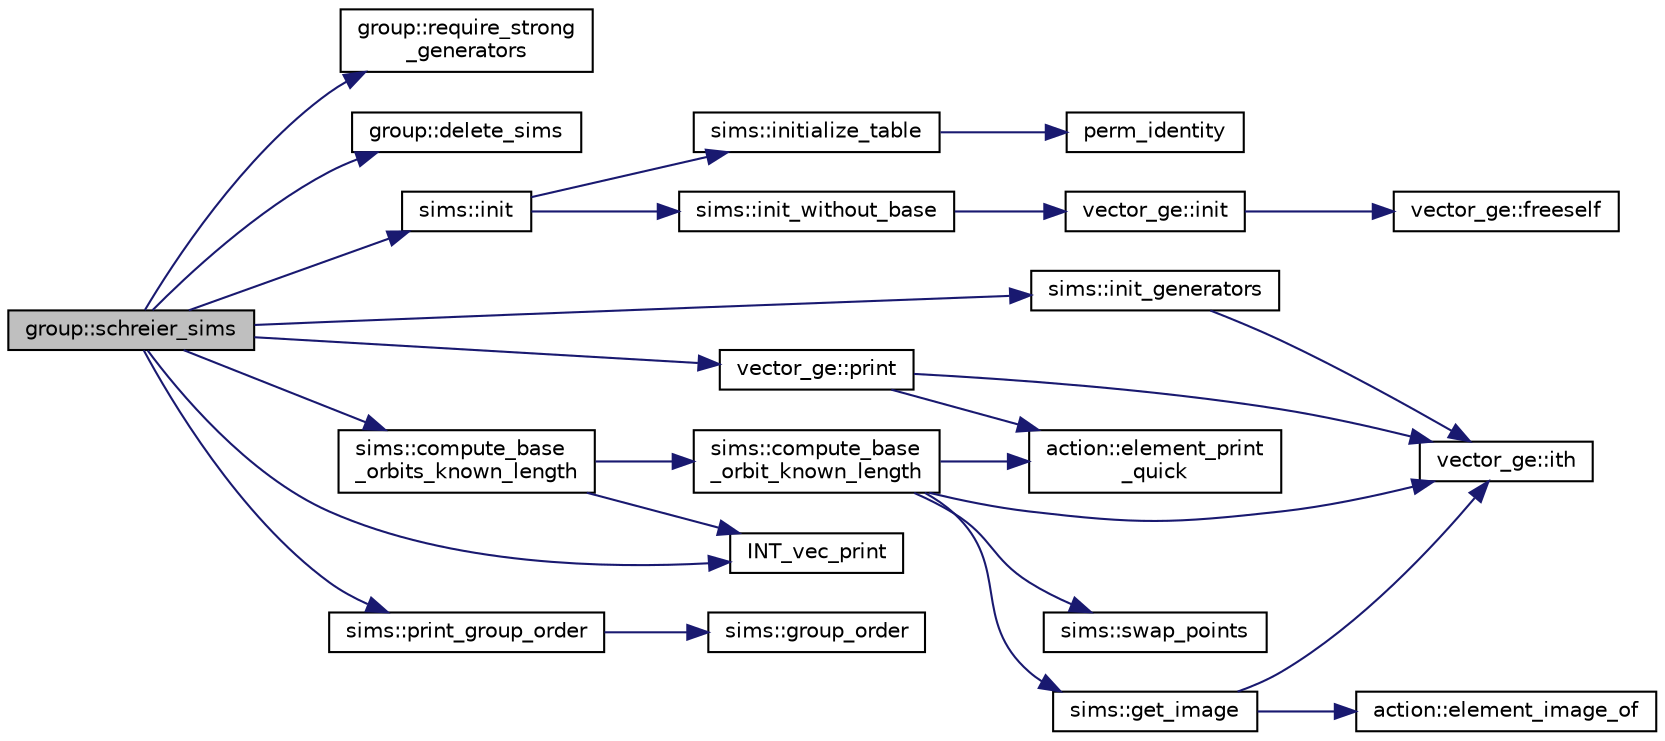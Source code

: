 digraph "group::schreier_sims"
{
  edge [fontname="Helvetica",fontsize="10",labelfontname="Helvetica",labelfontsize="10"];
  node [fontname="Helvetica",fontsize="10",shape=record];
  rankdir="LR";
  Node1959 [label="group::schreier_sims",height=0.2,width=0.4,color="black", fillcolor="grey75", style="filled", fontcolor="black"];
  Node1959 -> Node1960 [color="midnightblue",fontsize="10",style="solid",fontname="Helvetica"];
  Node1960 [label="group::require_strong\l_generators",height=0.2,width=0.4,color="black", fillcolor="white", style="filled",URL="$d1/db7/classgroup.html#adfc3de74ab859ba6dba668b50efaf392"];
  Node1959 -> Node1961 [color="midnightblue",fontsize="10",style="solid",fontname="Helvetica"];
  Node1961 [label="group::delete_sims",height=0.2,width=0.4,color="black", fillcolor="white", style="filled",URL="$d1/db7/classgroup.html#accebe64da3d51160a974fad069a90eac"];
  Node1959 -> Node1962 [color="midnightblue",fontsize="10",style="solid",fontname="Helvetica"];
  Node1962 [label="sims::init",height=0.2,width=0.4,color="black", fillcolor="white", style="filled",URL="$d9/df3/classsims.html#a02eb61ed14f75cfe4dc0770142c1bff0"];
  Node1962 -> Node1963 [color="midnightblue",fontsize="10",style="solid",fontname="Helvetica"];
  Node1963 [label="sims::init_without_base",height=0.2,width=0.4,color="black", fillcolor="white", style="filled",URL="$d9/df3/classsims.html#a1010f2dc330b7c5ae10128c0b7dcbefd"];
  Node1963 -> Node1964 [color="midnightblue",fontsize="10",style="solid",fontname="Helvetica"];
  Node1964 [label="vector_ge::init",height=0.2,width=0.4,color="black", fillcolor="white", style="filled",URL="$d4/d6e/classvector__ge.html#afe1d6befd1f1501e6be34afbaa9d30a8"];
  Node1964 -> Node1965 [color="midnightblue",fontsize="10",style="solid",fontname="Helvetica"];
  Node1965 [label="vector_ge::freeself",height=0.2,width=0.4,color="black", fillcolor="white", style="filled",URL="$d4/d6e/classvector__ge.html#aa002e4b715cc73a9b8b367d29700b452"];
  Node1962 -> Node1966 [color="midnightblue",fontsize="10",style="solid",fontname="Helvetica"];
  Node1966 [label="sims::initialize_table",height=0.2,width=0.4,color="black", fillcolor="white", style="filled",URL="$d9/df3/classsims.html#abe36dd0812bde20447f5aaa8384596a7"];
  Node1966 -> Node1967 [color="midnightblue",fontsize="10",style="solid",fontname="Helvetica"];
  Node1967 [label="perm_identity",height=0.2,width=0.4,color="black", fillcolor="white", style="filled",URL="$d2/d7c/combinatorics_8_c.html#aebc54d3f9c31f253ae53e3eb3b386208"];
  Node1959 -> Node1968 [color="midnightblue",fontsize="10",style="solid",fontname="Helvetica"];
  Node1968 [label="vector_ge::print",height=0.2,width=0.4,color="black", fillcolor="white", style="filled",URL="$d4/d6e/classvector__ge.html#a0d260cce035c20b32d7989c50670aa8a"];
  Node1968 -> Node1969 [color="midnightblue",fontsize="10",style="solid",fontname="Helvetica"];
  Node1969 [label="action::element_print\l_quick",height=0.2,width=0.4,color="black", fillcolor="white", style="filled",URL="$d2/d86/classaction.html#a4844680cf6750396f76494a28655265b"];
  Node1968 -> Node1970 [color="midnightblue",fontsize="10",style="solid",fontname="Helvetica"];
  Node1970 [label="vector_ge::ith",height=0.2,width=0.4,color="black", fillcolor="white", style="filled",URL="$d4/d6e/classvector__ge.html#a1ff002e8b746a9beb119d57dcd4a15ff"];
  Node1959 -> Node1971 [color="midnightblue",fontsize="10",style="solid",fontname="Helvetica"];
  Node1971 [label="sims::init_generators",height=0.2,width=0.4,color="black", fillcolor="white", style="filled",URL="$d9/df3/classsims.html#aa2a7908389727bdfa05d034e8d53a818"];
  Node1971 -> Node1970 [color="midnightblue",fontsize="10",style="solid",fontname="Helvetica"];
  Node1959 -> Node1972 [color="midnightblue",fontsize="10",style="solid",fontname="Helvetica"];
  Node1972 [label="INT_vec_print",height=0.2,width=0.4,color="black", fillcolor="white", style="filled",URL="$df/dbf/sajeeb_8_c.html#a79a5901af0b47dd0d694109543c027fe"];
  Node1959 -> Node1973 [color="midnightblue",fontsize="10",style="solid",fontname="Helvetica"];
  Node1973 [label="sims::compute_base\l_orbits_known_length",height=0.2,width=0.4,color="black", fillcolor="white", style="filled",URL="$d9/df3/classsims.html#a7f6b55695e29ce46f965ac4c87c31a06"];
  Node1973 -> Node1972 [color="midnightblue",fontsize="10",style="solid",fontname="Helvetica"];
  Node1973 -> Node1974 [color="midnightblue",fontsize="10",style="solid",fontname="Helvetica"];
  Node1974 [label="sims::compute_base\l_orbit_known_length",height=0.2,width=0.4,color="black", fillcolor="white", style="filled",URL="$d9/df3/classsims.html#af93aba6d77ea121ff5e1dec9fefa0002"];
  Node1974 -> Node1969 [color="midnightblue",fontsize="10",style="solid",fontname="Helvetica"];
  Node1974 -> Node1970 [color="midnightblue",fontsize="10",style="solid",fontname="Helvetica"];
  Node1974 -> Node1975 [color="midnightblue",fontsize="10",style="solid",fontname="Helvetica"];
  Node1975 [label="sims::swap_points",height=0.2,width=0.4,color="black", fillcolor="white", style="filled",URL="$d9/df3/classsims.html#a3443b4bbfb5573864c29b627562819d2"];
  Node1974 -> Node1976 [color="midnightblue",fontsize="10",style="solid",fontname="Helvetica"];
  Node1976 [label="sims::get_image",height=0.2,width=0.4,color="black", fillcolor="white", style="filled",URL="$d9/df3/classsims.html#ae649dbf5a9440550c1ca4e402c4b4b16"];
  Node1976 -> Node1977 [color="midnightblue",fontsize="10",style="solid",fontname="Helvetica"];
  Node1977 [label="action::element_image_of",height=0.2,width=0.4,color="black", fillcolor="white", style="filled",URL="$d2/d86/classaction.html#ae09559d4537a048fc860f8a74a31393d"];
  Node1976 -> Node1970 [color="midnightblue",fontsize="10",style="solid",fontname="Helvetica"];
  Node1959 -> Node1978 [color="midnightblue",fontsize="10",style="solid",fontname="Helvetica"];
  Node1978 [label="sims::print_group_order",height=0.2,width=0.4,color="black", fillcolor="white", style="filled",URL="$d9/df3/classsims.html#a2fc3bfc40a993e0a6902374465304c0c"];
  Node1978 -> Node1979 [color="midnightblue",fontsize="10",style="solid",fontname="Helvetica"];
  Node1979 [label="sims::group_order",height=0.2,width=0.4,color="black", fillcolor="white", style="filled",URL="$d9/df3/classsims.html#aa442445175656570fa35febbe790efad"];
}
